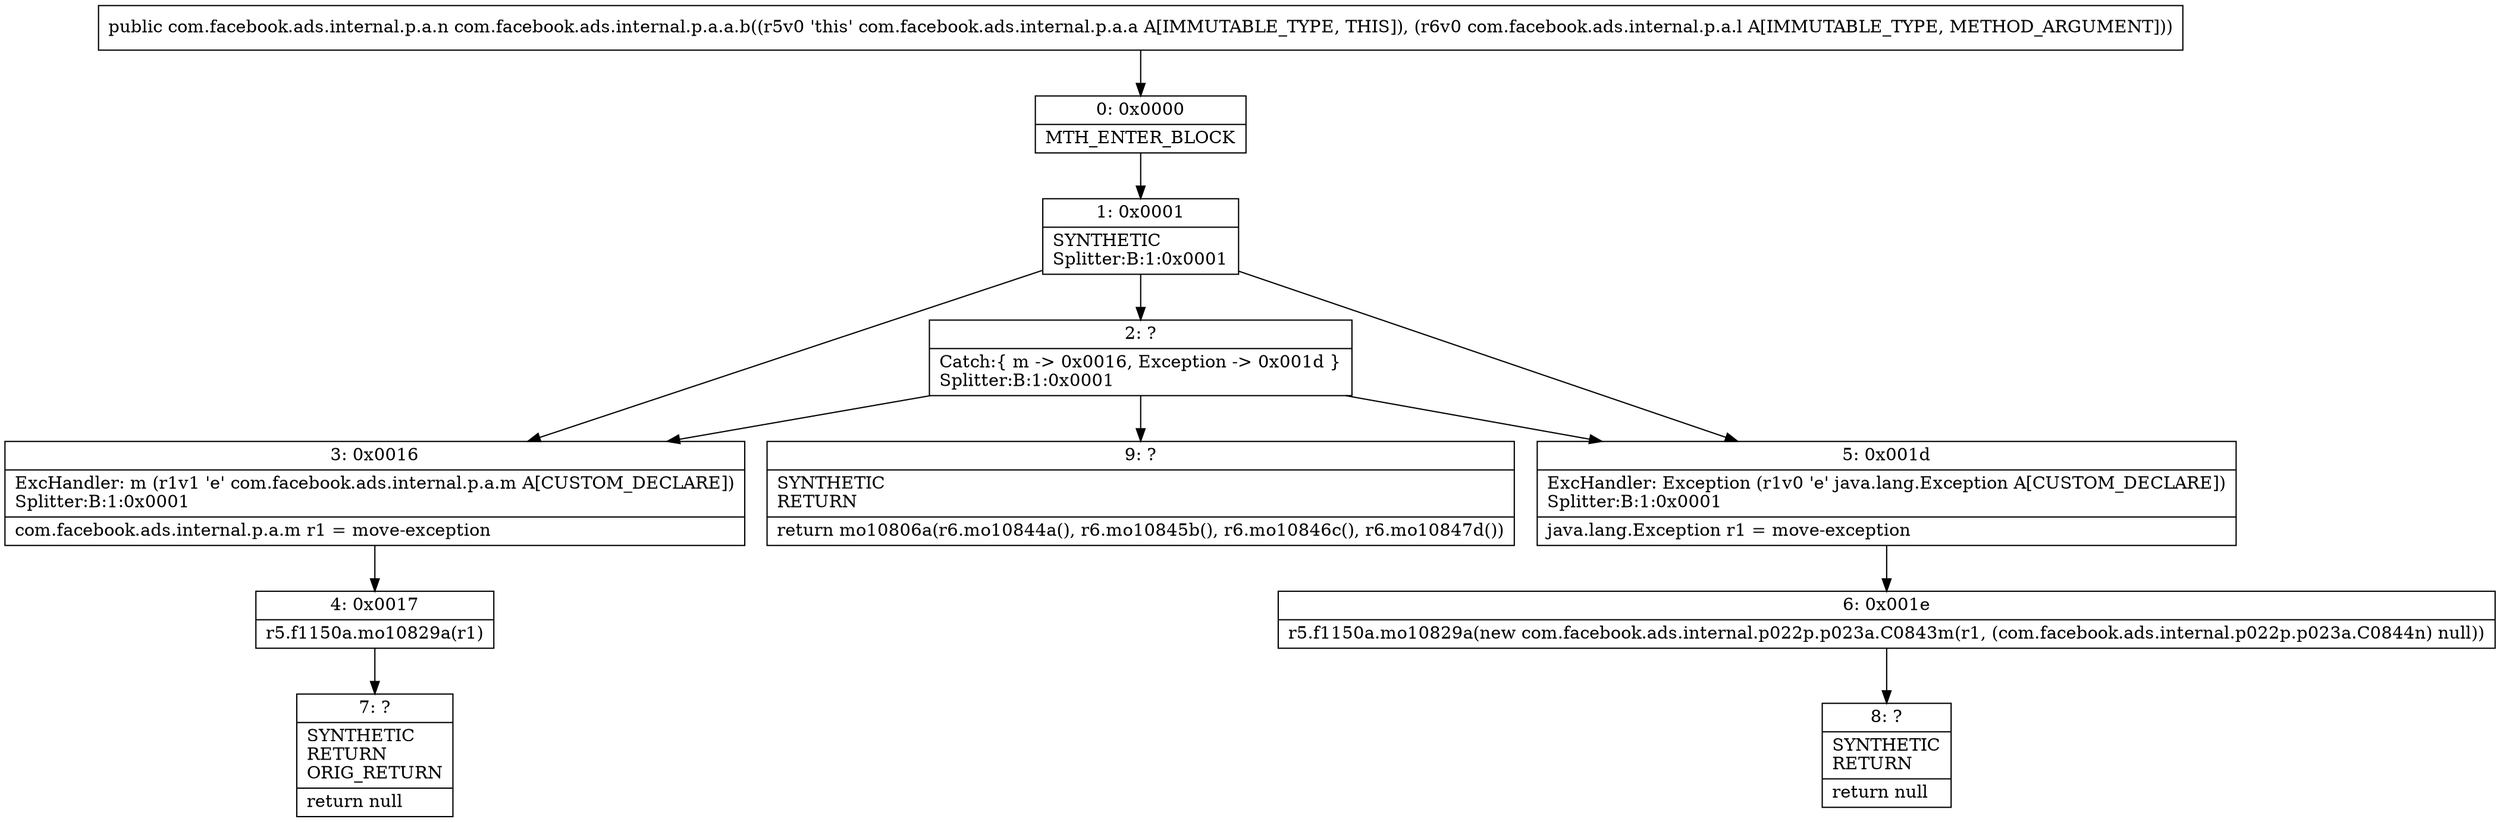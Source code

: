 digraph "CFG forcom.facebook.ads.internal.p.a.a.b(Lcom\/facebook\/ads\/internal\/p\/a\/l;)Lcom\/facebook\/ads\/internal\/p\/a\/n;" {
Node_0 [shape=record,label="{0\:\ 0x0000|MTH_ENTER_BLOCK\l}"];
Node_1 [shape=record,label="{1\:\ 0x0001|SYNTHETIC\lSplitter:B:1:0x0001\l}"];
Node_2 [shape=record,label="{2\:\ ?|Catch:\{ m \-\> 0x0016, Exception \-\> 0x001d \}\lSplitter:B:1:0x0001\l}"];
Node_3 [shape=record,label="{3\:\ 0x0016|ExcHandler: m (r1v1 'e' com.facebook.ads.internal.p.a.m A[CUSTOM_DECLARE])\lSplitter:B:1:0x0001\l|com.facebook.ads.internal.p.a.m r1 = move\-exception\l}"];
Node_4 [shape=record,label="{4\:\ 0x0017|r5.f1150a.mo10829a(r1)\l}"];
Node_5 [shape=record,label="{5\:\ 0x001d|ExcHandler: Exception (r1v0 'e' java.lang.Exception A[CUSTOM_DECLARE])\lSplitter:B:1:0x0001\l|java.lang.Exception r1 = move\-exception\l}"];
Node_6 [shape=record,label="{6\:\ 0x001e|r5.f1150a.mo10829a(new com.facebook.ads.internal.p022p.p023a.C0843m(r1, (com.facebook.ads.internal.p022p.p023a.C0844n) null))\l}"];
Node_7 [shape=record,label="{7\:\ ?|SYNTHETIC\lRETURN\lORIG_RETURN\l|return null\l}"];
Node_8 [shape=record,label="{8\:\ ?|SYNTHETIC\lRETURN\l|return null\l}"];
Node_9 [shape=record,label="{9\:\ ?|SYNTHETIC\lRETURN\l|return mo10806a(r6.mo10844a(), r6.mo10845b(), r6.mo10846c(), r6.mo10847d())\l}"];
MethodNode[shape=record,label="{public com.facebook.ads.internal.p.a.n com.facebook.ads.internal.p.a.a.b((r5v0 'this' com.facebook.ads.internal.p.a.a A[IMMUTABLE_TYPE, THIS]), (r6v0 com.facebook.ads.internal.p.a.l A[IMMUTABLE_TYPE, METHOD_ARGUMENT])) }"];
MethodNode -> Node_0;
Node_0 -> Node_1;
Node_1 -> Node_2;
Node_1 -> Node_3;
Node_1 -> Node_5;
Node_2 -> Node_3;
Node_2 -> Node_5;
Node_2 -> Node_9;
Node_3 -> Node_4;
Node_4 -> Node_7;
Node_5 -> Node_6;
Node_6 -> Node_8;
}


